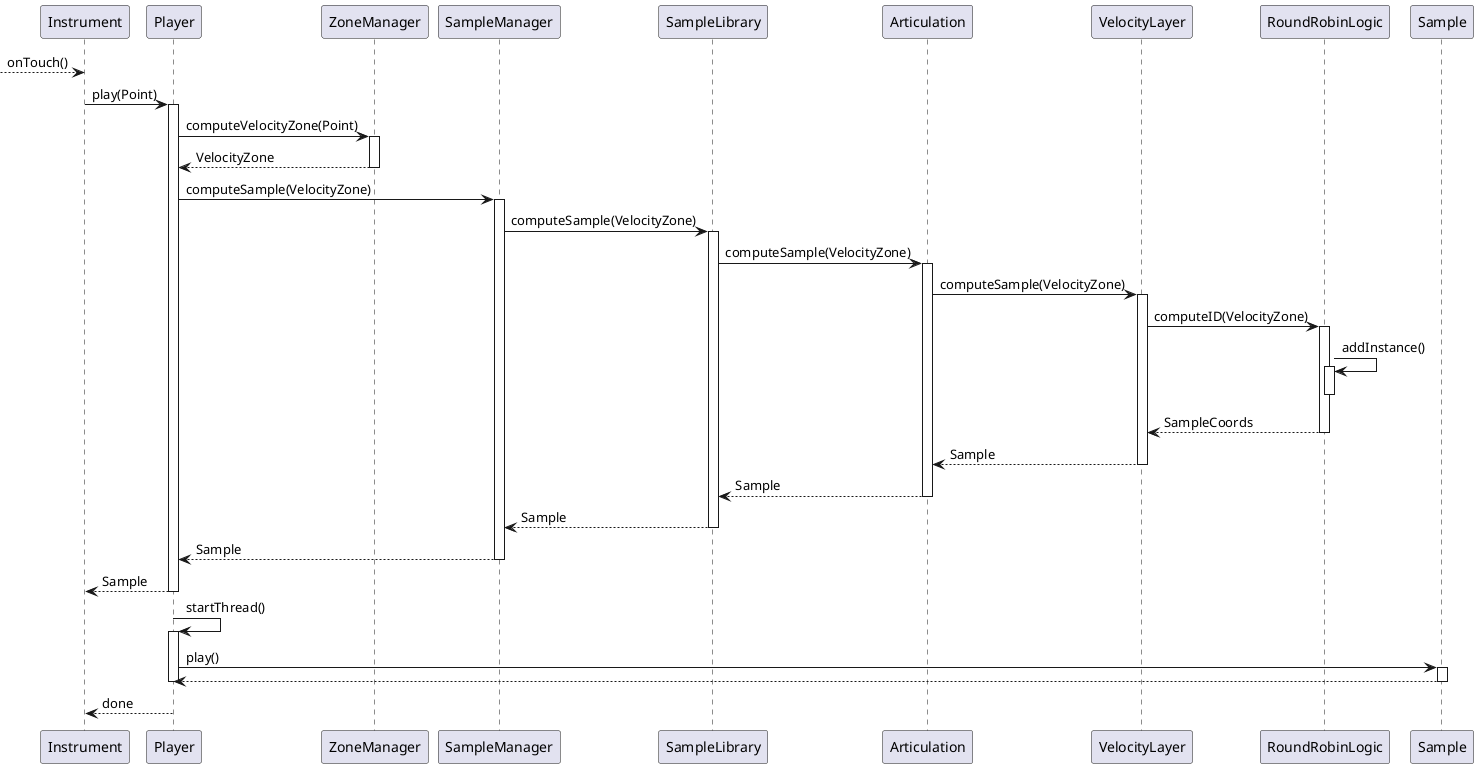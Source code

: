 @startuml
-->Instrument: onTouch()


Instrument->Player++: play(Point)
Player->ZoneManager++: computeVelocityZone(Point)
return VelocityZone


Player->SampleManager++: computeSample(VelocityZone)
SampleManager->SampleLibrary++: computeSample(VelocityZone)
SampleLibrary->Articulation++: computeSample(VelocityZone)
Articulation->VelocityLayer++: computeSample(VelocityZone)
VelocityLayer->RoundRobinLogic++:computeID(VelocityZone)
RoundRobinLogic->RoundRobinLogic++:addInstance()
deactivate
return SampleCoords


return Sample
return Sample
return Sample
return Sample
return Sample

Player->Player++:startThread()

Player->Sample++: play()
return
deactivate
Player --> Instrument: done
@enduml